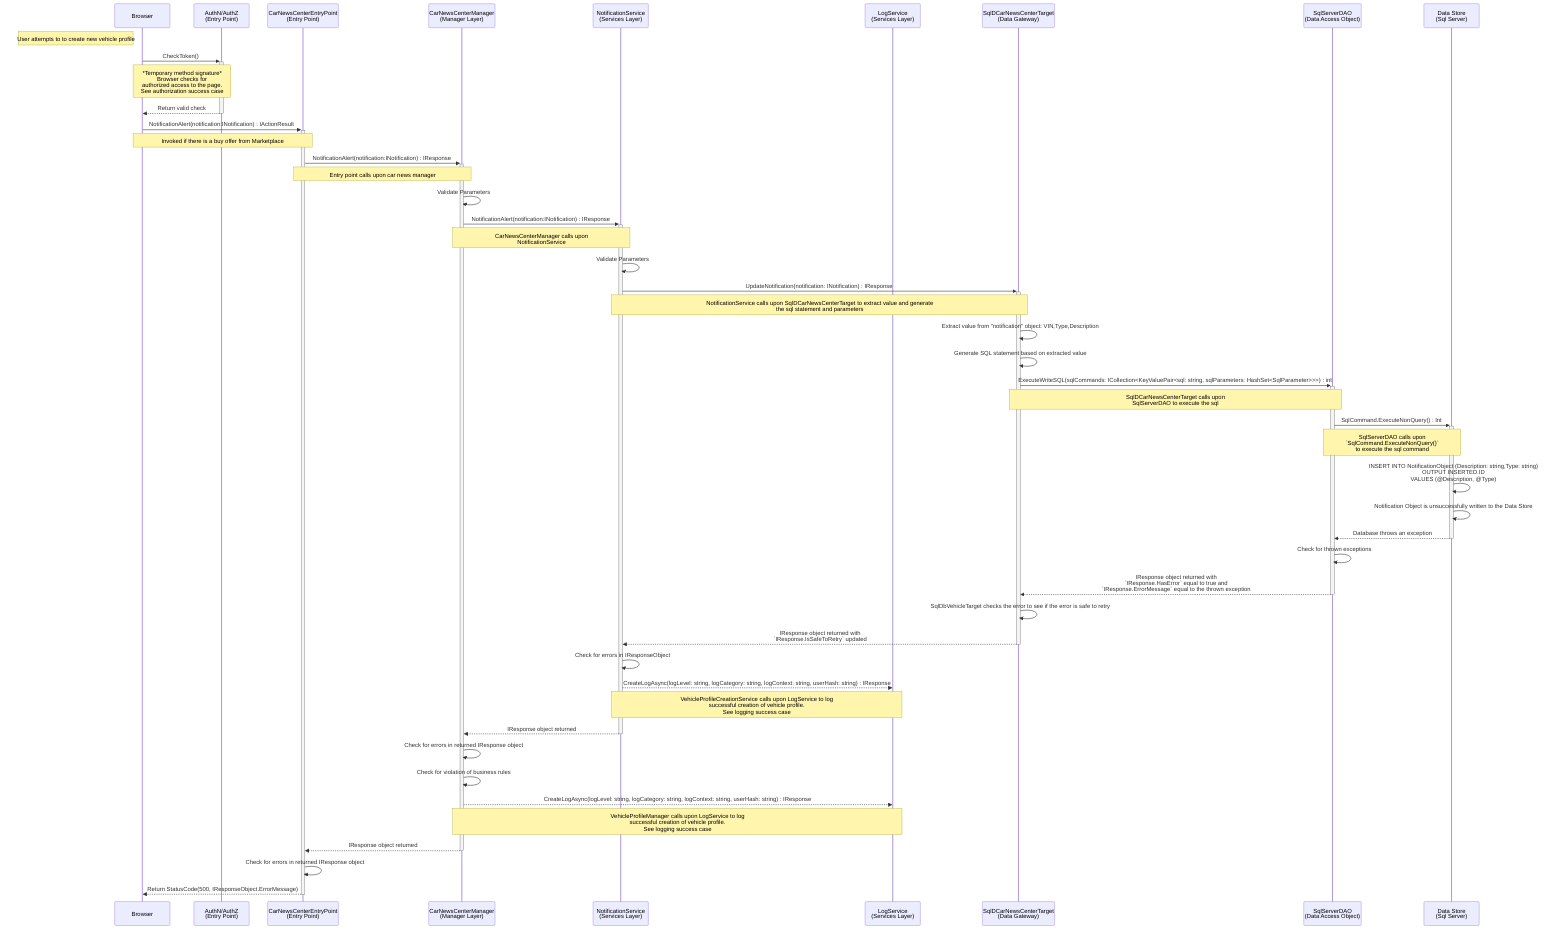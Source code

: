 sequenceDiagram
participant u as Browser
participant az as AuthN/AuthZ<br>(Entry Point)
participant e as CarNewsCenterEntryPoint<br>(Entry Point)
participant vpm as CarNewsCenterManager<br>(Manager Layer)
participant vps as NotificationService<br>(Services Layer)
participant ll as LogService<br>(Services Layer)
participant dg as SqlDCarNewsCenterTarget<br>(Data Gateway)
participant da as SqlServerDAO<br>(Data Access Object)
participant ds as Data Store<br>(Sql Server)

Note Left of u: User attempts to to create new vehicle profile
u->>+az: CheckToken() 
    Note over u,az: *Temporary method signature*<br>Browser checks for<br>authorized access to the page.<br>See authorization success case
az-->>-u: Return valid check

u->>+e: NotificationAlert(notification:INotification) : IActionResult
    Note over u,e: Invoked if there is a buy offer from Marketplace 

    e->>+vpm:  NotificationAlert(notification:INotification) : IResponse
        Note over e,vpm: Entry point calls upon car news manager
        
        vpm->>vpm: Validate Parameters

        vpm->>+vps:   NotificationAlert(notification:INotification) : IResponse
            Note over vpm,vps: CarNewsCenterManager calls upon<br> NotificationService 

            vps->>vps: Validate Parameters

            # Create default IPublicVehicleProfileDetails object

            # Send to data store
            vps->>+dg: UpdateNotification(notification: INotification) : IResponse
            Note over vps,dg: NotificationService calls upon SqlDCarNewsCenterTarget to extract value and generate<br>the sql statement and parameters

            dg->>dg: Extract value from "notification" object: VIN,Type,Description

            dg->>dg: Generate SQL statement based on extracted value

                dg->>+da: ExecuteWriteSQL(sqlCommands: ICollection<KeyValuePair<sql: string, sqlParameters: HashSet<SqlParameter>>>) : int
                    Note over dg,da: SqlDCarNewsCenterTarget calls upon<br>SqlServerDAO to execute the sql

                    da->>+ds: SqlCommand.ExecuteNonQuery() : Int
                        Note over da,ds: SqlServerDAO calls upon<br>`SqlCommand.ExecuteNonQuery()`<br>to execute the sql command

                        ds->>ds: INSERT INTO NotificationObject (Description: string,Type: string) <br>OUTPUT INSERTED.ID<br>VALUES (@Description, @Type)

                        ds->>ds: Notification Object is unsuccessfully written to the Data Store

                      ds-->>-da: Database throws an exception

                    da->>da: Check for thrown exceptions

                da-->>-dg: IResponse object returned with<br>`IResponse.HasError` equal to true and<br>`IResponse.ErrorMessage` equal to the thrown exception

                dg->>dg: SqlDbVehicleTarget checks the error to see if the error is safe to retry

            dg-->>-vps: IResponse object returned with<br>`IResponse.IsSafeToRetry` updated

            vps->>vps: Check for errors in IResponseObject

            # Log unsuccessful vehicle creation
            vps-->>ll: CreateLogAsync(logLevel: string, logCategory: string, logContext: string, userHash: string) : IResponse
                Note over vps,ll: VehicleProfileCreationService calls upon LogService to log<br>successful creation of vehicle profile.<br>See logging success case

        vps-->>-vpm: IResponse object returned

        vpm->>vpm: Check for errors in returned IResponse object

        vpm->>vpm: Check for violation of business rules

        # Log unsuccessful vehicle creation
        vpm-->>ll: CreateLogAsync(logLevel: string, logCategory: string, logContext: string, userHash: string) : IResponse
            Note over vpm,ll: VehicleProfileManager calls upon LogService to log<br>successful creation of vehicle profile.<br>See logging success case

    vpm-->>-e: IResponse object returned

    e->>e: Check for errors in returned IResponse object

e-->>-u: Return StatusCode(500, IResponseObject.ErrorMessage)